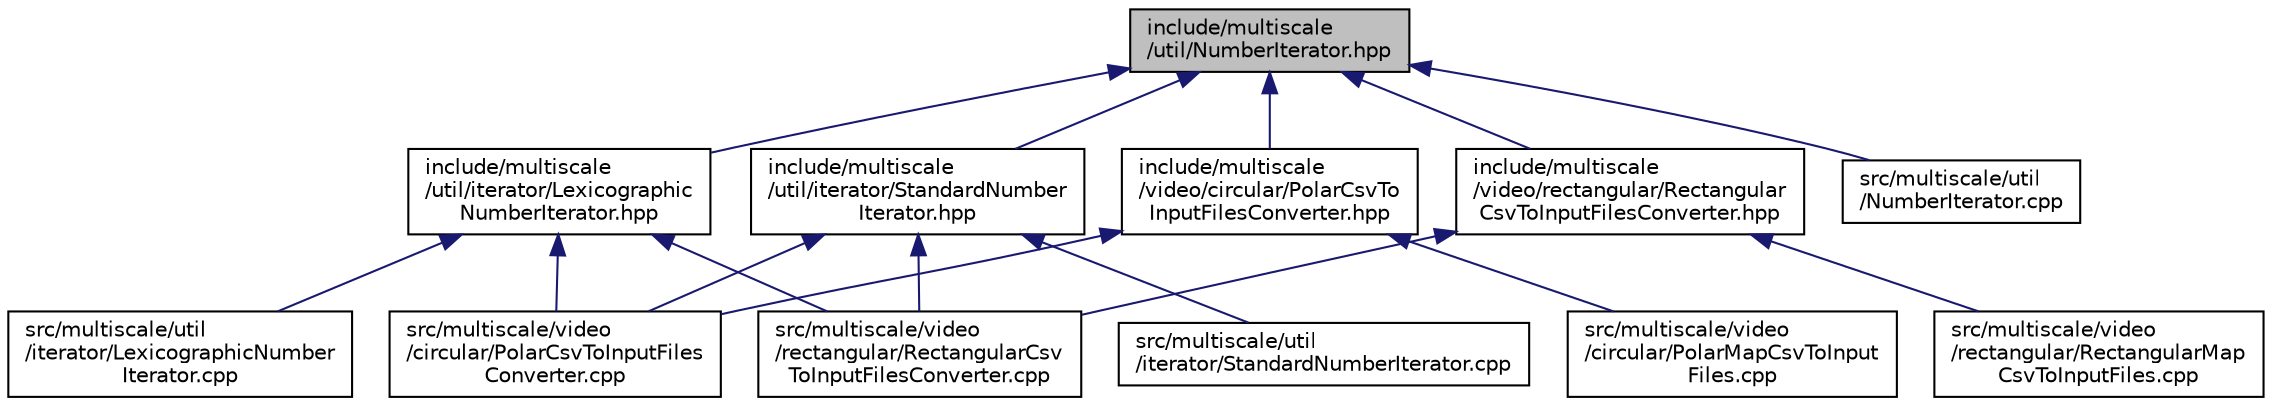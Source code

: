 digraph "include/multiscale/util/NumberIterator.hpp"
{
  edge [fontname="Helvetica",fontsize="10",labelfontname="Helvetica",labelfontsize="10"];
  node [fontname="Helvetica",fontsize="10",shape=record];
  Node1 [label="include/multiscale\l/util/NumberIterator.hpp",height=0.2,width=0.4,color="black", fillcolor="grey75", style="filled" fontcolor="black"];
  Node1 -> Node2 [dir="back",color="midnightblue",fontsize="10",style="solid"];
  Node2 [label="include/multiscale\l/util/iterator/Lexicographic\lNumberIterator.hpp",height=0.2,width=0.4,color="black", fillcolor="white", style="filled",URL="$LexicographicNumberIterator_8hpp.html"];
  Node2 -> Node3 [dir="back",color="midnightblue",fontsize="10",style="solid"];
  Node3 [label="src/multiscale/util\l/iterator/LexicographicNumber\lIterator.cpp",height=0.2,width=0.4,color="black", fillcolor="white", style="filled",URL="$LexicographicNumberIterator_8cpp.html"];
  Node2 -> Node4 [dir="back",color="midnightblue",fontsize="10",style="solid"];
  Node4 [label="src/multiscale/video\l/circular/PolarCsvToInputFiles\lConverter.cpp",height=0.2,width=0.4,color="black", fillcolor="white", style="filled",URL="$PolarCsvToInputFilesConverter_8cpp.html"];
  Node2 -> Node5 [dir="back",color="midnightblue",fontsize="10",style="solid"];
  Node5 [label="src/multiscale/video\l/rectangular/RectangularCsv\lToInputFilesConverter.cpp",height=0.2,width=0.4,color="black", fillcolor="white", style="filled",URL="$RectangularCsvToInputFilesConverter_8cpp.html"];
  Node1 -> Node6 [dir="back",color="midnightblue",fontsize="10",style="solid"];
  Node6 [label="include/multiscale\l/util/iterator/StandardNumber\lIterator.hpp",height=0.2,width=0.4,color="black", fillcolor="white", style="filled",URL="$StandardNumberIterator_8hpp.html"];
  Node6 -> Node7 [dir="back",color="midnightblue",fontsize="10",style="solid"];
  Node7 [label="src/multiscale/util\l/iterator/StandardNumberIterator.cpp",height=0.2,width=0.4,color="black", fillcolor="white", style="filled",URL="$StandardNumberIterator_8cpp.html"];
  Node6 -> Node4 [dir="back",color="midnightblue",fontsize="10",style="solid"];
  Node6 -> Node5 [dir="back",color="midnightblue",fontsize="10",style="solid"];
  Node1 -> Node8 [dir="back",color="midnightblue",fontsize="10",style="solid"];
  Node8 [label="include/multiscale\l/video/circular/PolarCsvTo\lInputFilesConverter.hpp",height=0.2,width=0.4,color="black", fillcolor="white", style="filled",URL="$PolarCsvToInputFilesConverter_8hpp.html"];
  Node8 -> Node4 [dir="back",color="midnightblue",fontsize="10",style="solid"];
  Node8 -> Node9 [dir="back",color="midnightblue",fontsize="10",style="solid"];
  Node9 [label="src/multiscale/video\l/circular/PolarMapCsvToInput\lFiles.cpp",height=0.2,width=0.4,color="black", fillcolor="white", style="filled",URL="$PolarMapCsvToInputFiles_8cpp.html"];
  Node1 -> Node10 [dir="back",color="midnightblue",fontsize="10",style="solid"];
  Node10 [label="include/multiscale\l/video/rectangular/Rectangular\lCsvToInputFilesConverter.hpp",height=0.2,width=0.4,color="black", fillcolor="white", style="filled",URL="$RectangularCsvToInputFilesConverter_8hpp.html"];
  Node10 -> Node5 [dir="back",color="midnightblue",fontsize="10",style="solid"];
  Node10 -> Node11 [dir="back",color="midnightblue",fontsize="10",style="solid"];
  Node11 [label="src/multiscale/video\l/rectangular/RectangularMap\lCsvToInputFiles.cpp",height=0.2,width=0.4,color="black", fillcolor="white", style="filled",URL="$RectangularMapCsvToInputFiles_8cpp.html"];
  Node1 -> Node12 [dir="back",color="midnightblue",fontsize="10",style="solid"];
  Node12 [label="src/multiscale/util\l/NumberIterator.cpp",height=0.2,width=0.4,color="black", fillcolor="white", style="filled",URL="$NumberIterator_8cpp.html"];
}
